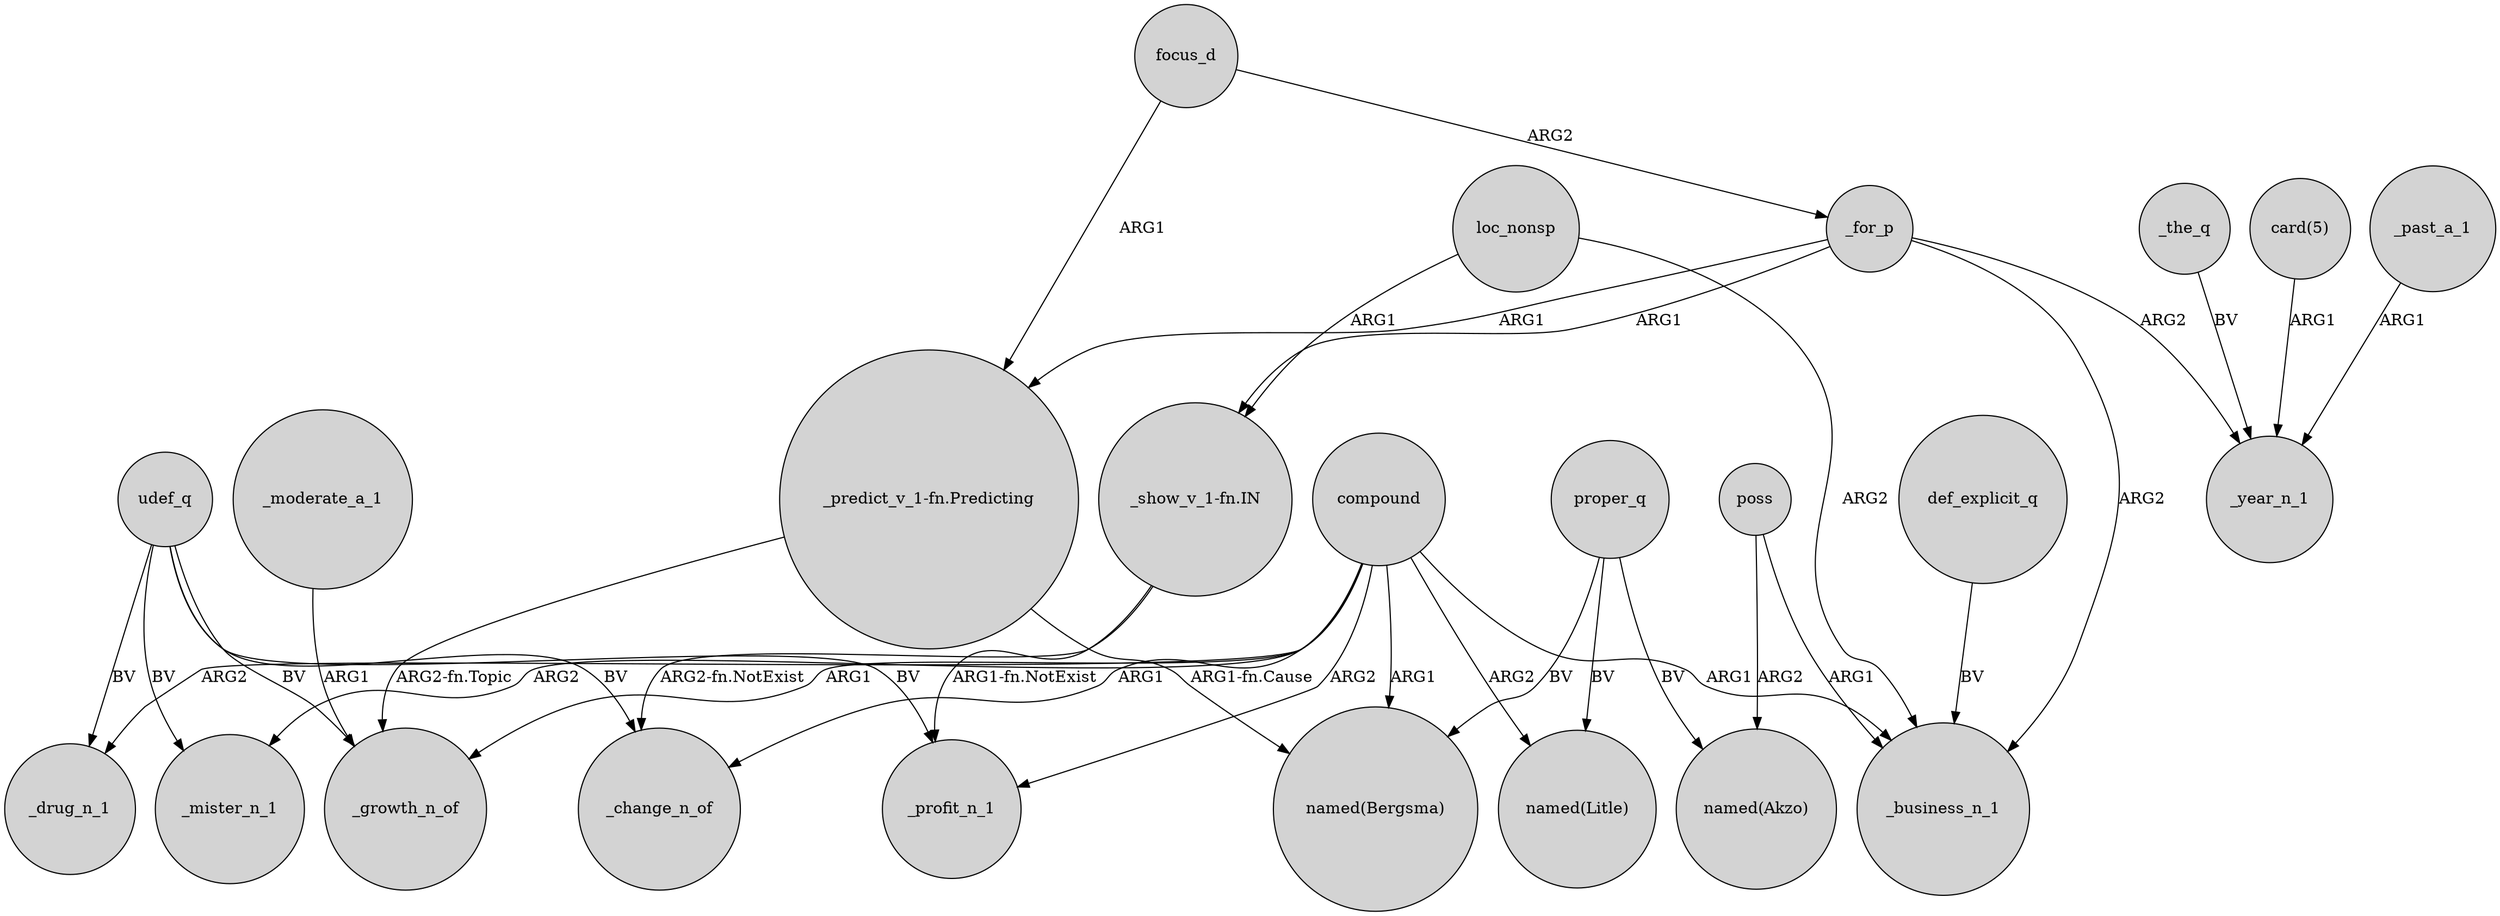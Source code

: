 digraph {
	node [shape=circle style=filled]
	proper_q -> "named(Bergsma)" [label=BV]
	_for_p -> _year_n_1 [label=ARG2]
	"card(5)" -> _year_n_1 [label=ARG1]
	_for_p -> "_predict_v_1-fn.Predicting" [label=ARG1]
	compound -> _mister_n_1 [label=ARG2]
	poss -> _business_n_1 [label=ARG1]
	proper_q -> "named(Akzo)" [label=BV]
	udef_q -> _mister_n_1 [label=BV]
	focus_d -> "_predict_v_1-fn.Predicting" [label=ARG1]
	loc_nonsp -> _business_n_1 [label=ARG2]
	"_predict_v_1-fn.Predicting" -> "named(Bergsma)" [label="ARG1-fn.Cause"]
	compound -> "named(Litle)" [label=ARG2]
	"_show_v_1-fn.IN" -> _change_n_of [label="ARG2-fn.NotExist"]
	focus_d -> _for_p [label=ARG2]
	udef_q -> _drug_n_1 [label=BV]
	_for_p -> _business_n_1 [label=ARG2]
	_past_a_1 -> _year_n_1 [label=ARG1]
	udef_q -> _change_n_of [label=BV]
	proper_q -> "named(Litle)" [label=BV]
	compound -> _business_n_1 [label=ARG1]
	compound -> _change_n_of [label=ARG1]
	"_predict_v_1-fn.Predicting" -> _growth_n_of [label="ARG2-fn.Topic"]
	compound -> _drug_n_1 [label=ARG2]
	_for_p -> "_show_v_1-fn.IN" [label=ARG1]
	_moderate_a_1 -> _growth_n_of [label=ARG1]
	poss -> "named(Akzo)" [label=ARG2]
	_the_q -> _year_n_1 [label=BV]
	compound -> _profit_n_1 [label=ARG2]
	compound -> "named(Bergsma)" [label=ARG1]
	compound -> _growth_n_of [label=ARG1]
	udef_q -> _profit_n_1 [label=BV]
	"_show_v_1-fn.IN" -> _profit_n_1 [label="ARG1-fn.NotExist"]
	udef_q -> _growth_n_of [label=BV]
	loc_nonsp -> "_show_v_1-fn.IN" [label=ARG1]
	def_explicit_q -> _business_n_1 [label=BV]
}
